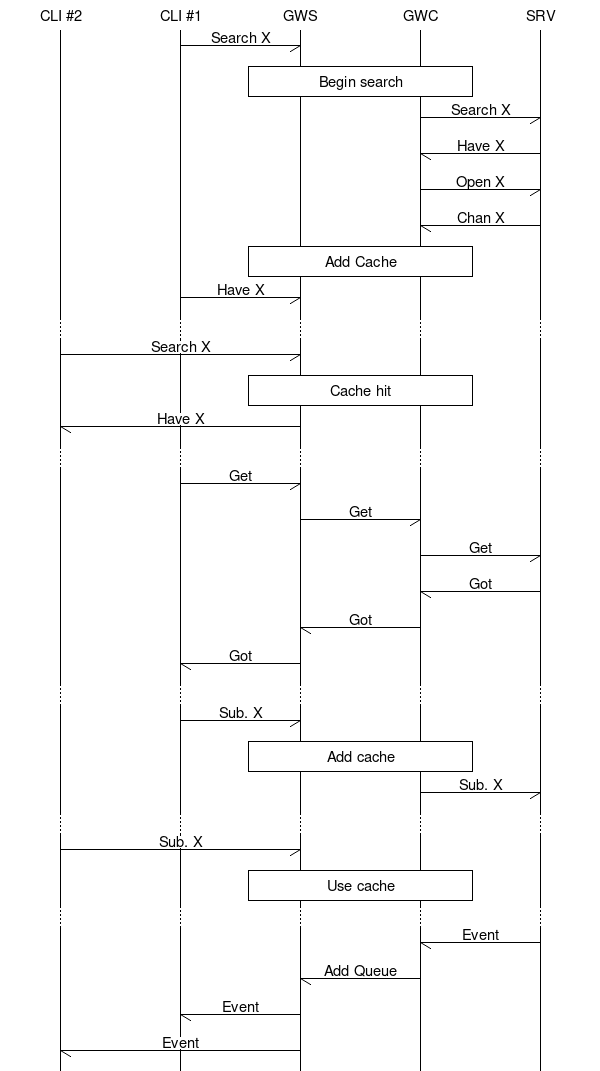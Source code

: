 msc {
  CLI2 [label="CLI #2"], CLI1 [label="CLI #1"], GWS, GWC, SRV;

  CLI1 -> GWS [label="Search X"];
  GWS box GWC [label="Begin search"];
  GWC -> SRV [label="Search X"];
  GWC <- SRV [label="Have X"];
  GWC -> SRV [label="Open X"];
  GWC <- SRV [label="Chan X"];
  GWS box GWC [label="Add Cache"];
  CLI1 -> GWS [label="Have X"];
  ...;
  CLI2 -> GWS [label="Search X"];
  GWS box GWC [label="Cache hit"];
  CLI2 <- GWS [label="Have X"];
  ...;
  CLI1 -> GWS [label="Get"];
  GWS -> GWC [label="Get"];
  GWC -> SRV [label="Get"];
  GWC <- SRV [label="Got"];
  GWS <- GWC [label="Got"];
  CLI1 <- GWS [label="Got"];
  ...;
  CLI1 -> GWS [label="Sub. X"];
  GWS box GWC [label="Add cache"];
  GWC -> SRV [label="Sub. X"];
  ...;
  CLI2 -> GWS [label="Sub. X"];
  GWS box GWC [label="Use cache"];
  ...;
  GWC <- SRV [label="Event"];
  GWS <- GWC [label="Add Queue"];
  CLI1 <- GWS [label="Event"];
  CLI2 <- GWS [label="Event"];
}
